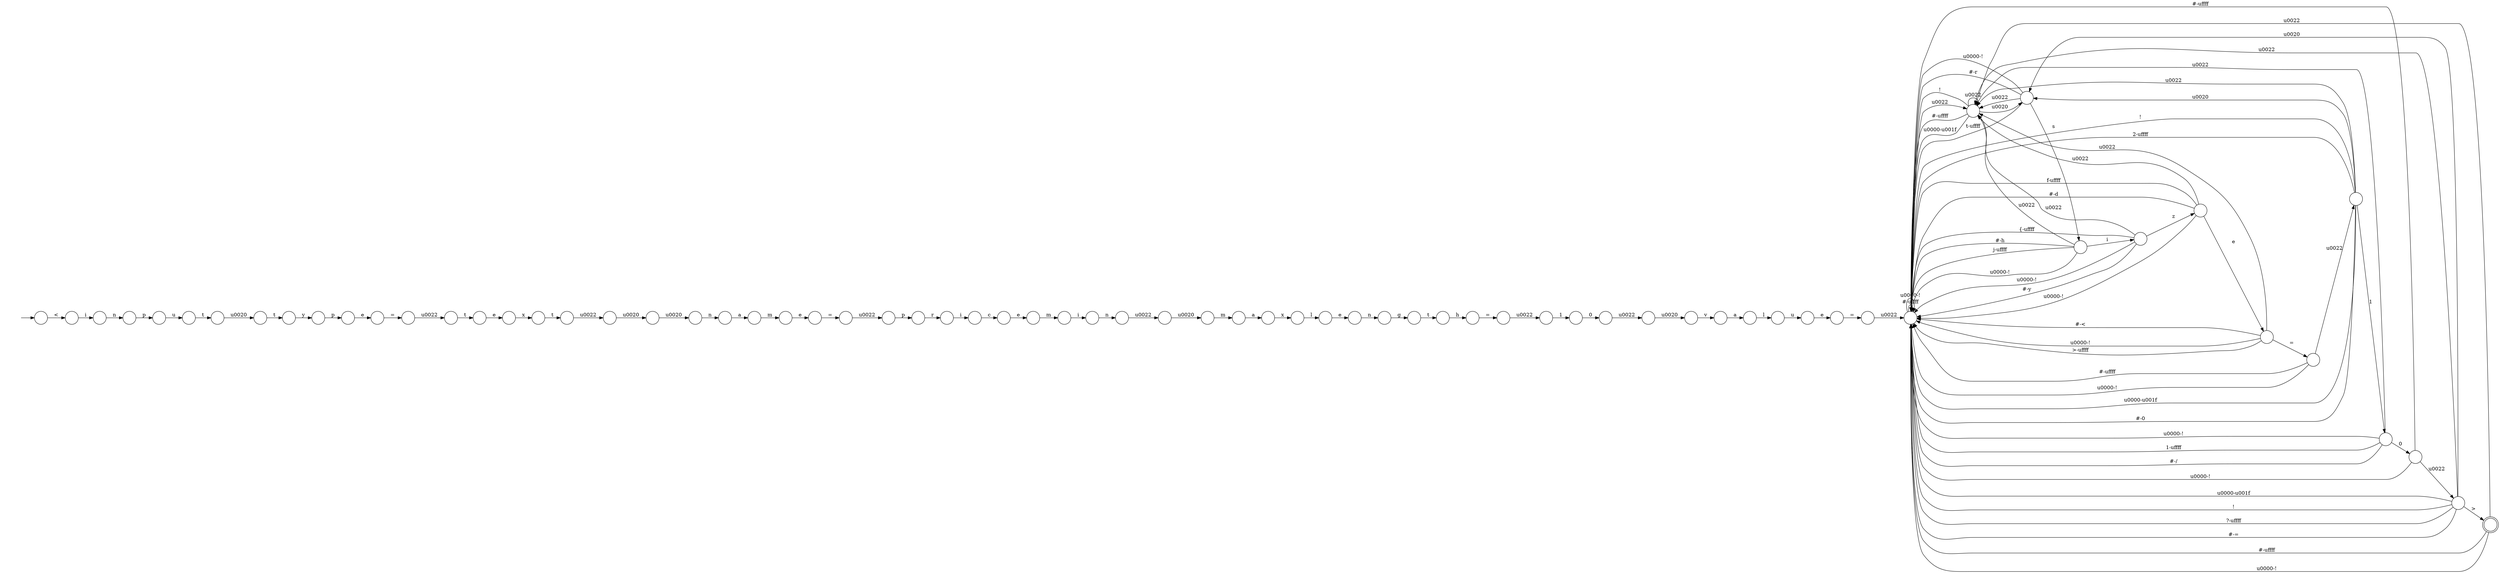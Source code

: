 digraph Automaton {
  rankdir = LR;
  0 [shape=circle,label=""];
  0 -> 34 [label="\u0022"]
  1 [shape=circle,label=""];
  1 -> 20 [label="\u0022"]
  2 [shape=circle,label=""];
  2 -> 65 [label="n"]
  3 [shape=circle,label=""];
  3 -> 15 [label="\u0022"]
  3 -> 3 [label="#-\uffff"]
  3 -> 3 [label="\u0000-!"]
  4 [shape=circle,label=""];
  4 -> 15 [label="\u0022"]
  4 -> 3 [label="#-="]
  4 -> 59 [label=">"]
  4 -> 3 [label="\u0000-\u001f"]
  4 -> 27 [label="\u0020"]
  4 -> 3 [label="!"]
  4 -> 3 [label="?-\uffff"]
  5 [shape=circle,label=""];
  5 -> 7 [label="i"]
  6 [shape=circle,label=""];
  initial [shape=plaintext,label=""];
  initial -> 6
  6 -> 5 [label="<"]
  7 [shape=circle,label=""];
  7 -> 21 [label="n"]
  8 [shape=circle,label=""];
  8 -> 25 [label="g"]
  9 [shape=circle,label=""];
  9 -> 39 [label="e"]
  10 [shape=circle,label=""];
  10 -> 33 [label="m"]
  11 [shape=circle,label=""];
  11 -> 68 [label="\u0020"]
  12 [shape=circle,label=""];
  12 -> 36 [label="e"]
  13 [shape=circle,label=""];
  13 -> 0 [label="="]
  14 [shape=circle,label=""];
  14 -> 15 [label="\u0022"]
  14 -> 3 [label="2-\uffff"]
  14 -> 3 [label="\u0000-\u001f"]
  14 -> 3 [label="#-0"]
  14 -> 27 [label="\u0020"]
  14 -> 26 [label="1"]
  14 -> 3 [label="!"]
  15 [shape=circle,label=""];
  15 -> 15 [label="\u0022"]
  15 -> 3 [label="#-\uffff"]
  15 -> 3 [label="\u0000-\u001f"]
  15 -> 27 [label="\u0020"]
  15 -> 3 [label="!"]
  16 [shape=circle,label=""];
  16 -> 3 [label="\u0022"]
  17 [shape=circle,label=""];
  17 -> 2 [label="\u0020"]
  18 [shape=circle,label=""];
  18 -> 22 [label="e"]
  19 [shape=circle,label=""];
  19 -> 54 [label="x"]
  20 [shape=circle,label=""];
  20 -> 35 [label="1"]
  21 [shape=circle,label=""];
  21 -> 50 [label="p"]
  22 [shape=circle,label=""];
  22 -> 23 [label="m"]
  23 [shape=circle,label=""];
  23 -> 53 [label="i"]
  24 [shape=circle,label=""];
  24 -> 40 [label="y"]
  25 [shape=circle,label=""];
  25 -> 31 [label="t"]
  26 [shape=circle,label=""];
  26 -> 15 [label="\u0022"]
  26 -> 3 [label="\u0000-!"]
  26 -> 3 [label="1-\uffff"]
  26 -> 58 [label="0"]
  26 -> 3 [label="#-/"]
  27 [shape=circle,label=""];
  27 -> 15 [label="\u0022"]
  27 -> 3 [label="\u0000-!"]
  27 -> 3 [label="#-r"]
  27 -> 48 [label="s"]
  27 -> 3 [label="t-\uffff"]
  28 [shape=circle,label=""];
  28 -> 12 [label="t"]
  29 [shape=circle,label=""];
  29 -> 37 [label="\u0022"]
  30 [shape=circle,label=""];
  30 -> 29 [label="t"]
  31 [shape=circle,label=""];
  31 -> 60 [label="h"]
  32 [shape=circle,label=""];
  32 -> 41 [label="a"]
  33 [shape=circle,label=""];
  33 -> 13 [label="e"]
  34 [shape=circle,label=""];
  34 -> 63 [label="p"]
  35 [shape=circle,label=""];
  35 -> 49 [label="0"]
  36 [shape=circle,label=""];
  36 -> 30 [label="x"]
  37 [shape=circle,label=""];
  37 -> 17 [label="\u0020"]
  38 [shape=circle,label=""];
  38 -> 24 [label="t"]
  39 [shape=circle,label=""];
  39 -> 16 [label="="]
  40 [shape=circle,label=""];
  40 -> 52 [label="p"]
  41 [shape=circle,label=""];
  41 -> 66 [label="l"]
  42 [shape=circle,label=""];
  42 -> 19 [label="a"]
  43 [shape=circle,label=""];
  43 -> 51 [label="\u0022"]
  44 [shape=circle,label=""];
  44 -> 45 [label="t"]
  45 [shape=circle,label=""];
  45 -> 38 [label="\u0020"]
  46 [shape=circle,label=""];
  46 -> 8 [label="n"]
  47 [shape=circle,label=""];
  47 -> 28 [label="\u0022"]
  48 [shape=circle,label=""];
  48 -> 15 [label="\u0022"]
  48 -> 3 [label="\u0000-!"]
  48 -> 67 [label="i"]
  48 -> 3 [label="#-h"]
  48 -> 3 [label="j-\uffff"]
  49 [shape=circle,label=""];
  49 -> 11 [label="\u0022"]
  50 [shape=circle,label=""];
  50 -> 44 [label="u"]
  51 [shape=circle,label=""];
  51 -> 70 [label="\u0020"]
  52 [shape=circle,label=""];
  52 -> 55 [label="e"]
  53 [shape=circle,label=""];
  53 -> 43 [label="n"]
  54 [shape=circle,label=""];
  54 -> 69 [label="l"]
  55 [shape=circle,label=""];
  55 -> 47 [label="="]
  56 [shape=circle,label=""];
  56 -> 18 [label="c"]
  57 [shape=circle,label=""];
  57 -> 15 [label="\u0022"]
  57 -> 62 [label="e"]
  57 -> 3 [label="\u0000-!"]
  57 -> 3 [label="f-\uffff"]
  57 -> 3 [label="#-d"]
  58 [shape=circle,label=""];
  58 -> 4 [label="\u0022"]
  58 -> 3 [label="#-\uffff"]
  58 -> 3 [label="\u0000-!"]
  59 [shape=doublecircle,label=""];
  59 -> 15 [label="\u0022"]
  59 -> 3 [label="#-\uffff"]
  59 -> 3 [label="\u0000-!"]
  60 [shape=circle,label=""];
  60 -> 1 [label="="]
  61 [shape=circle,label=""];
  61 -> 56 [label="i"]
  62 [shape=circle,label=""];
  62 -> 64 [label="="]
  62 -> 15 [label="\u0022"]
  62 -> 3 [label="#-<"]
  62 -> 3 [label="\u0000-!"]
  62 -> 3 [label=">-\uffff"]
  63 [shape=circle,label=""];
  63 -> 61 [label="r"]
  64 [shape=circle,label=""];
  64 -> 14 [label="\u0022"]
  64 -> 3 [label="#-\uffff"]
  64 -> 3 [label="\u0000-!"]
  65 [shape=circle,label=""];
  65 -> 10 [label="a"]
  66 [shape=circle,label=""];
  66 -> 9 [label="u"]
  67 [shape=circle,label=""];
  67 -> 57 [label="z"]
  67 -> 15 [label="\u0022"]
  67 -> 3 [label="\u0000-!"]
  67 -> 3 [label="#-y"]
  67 -> 3 [label="{-\uffff"]
  68 [shape=circle,label=""];
  68 -> 32 [label="v"]
  69 [shape=circle,label=""];
  69 -> 46 [label="e"]
  70 [shape=circle,label=""];
  70 -> 42 [label="m"]
}

